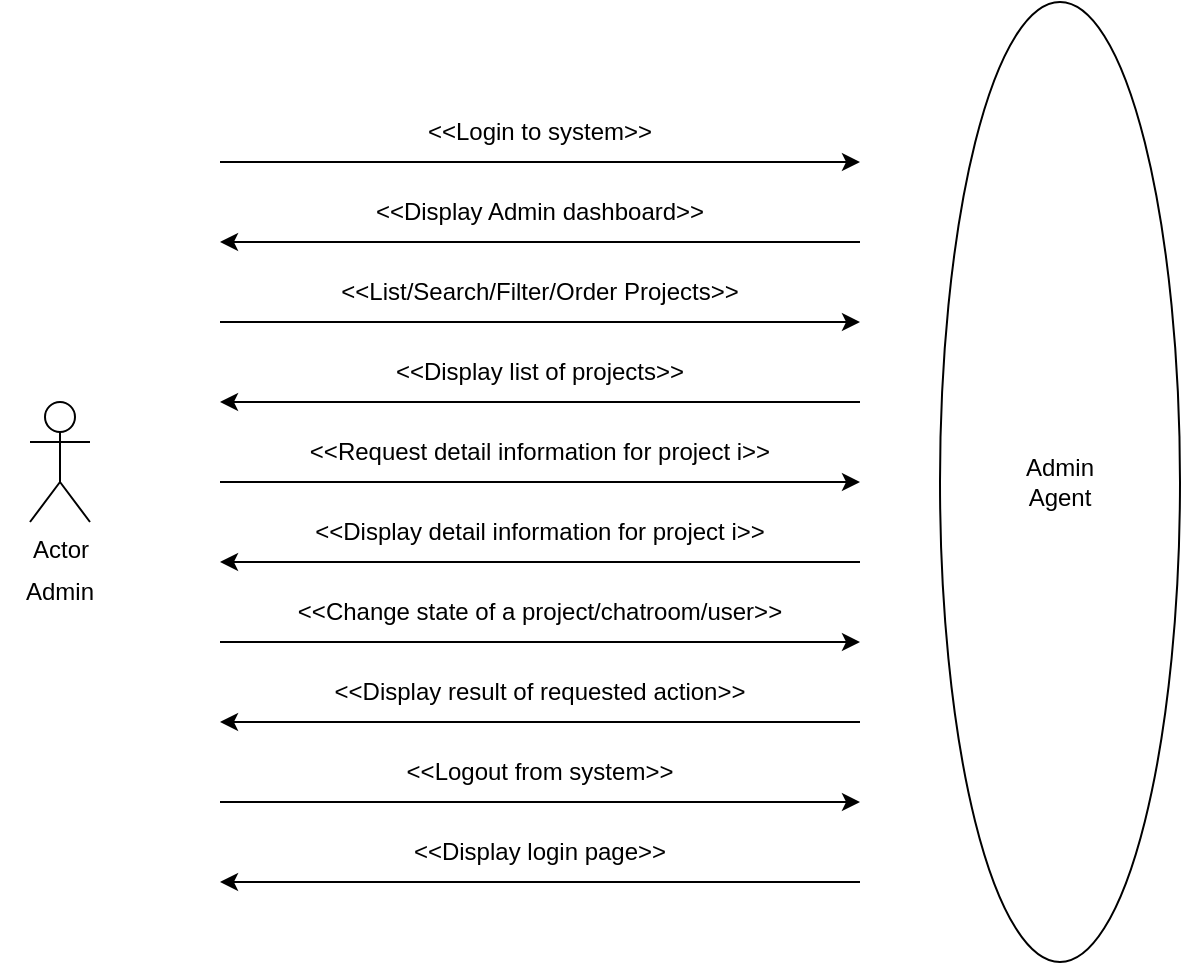 <mxfile version="20.3.0" type="device"><diagram id="d9zIWpUxc9i_ES4YGlRj" name="Page-1"><mxGraphModel dx="1038" dy="649" grid="1" gridSize="10" guides="1" tooltips="1" connect="1" arrows="1" fold="1" page="1" pageScale="1" pageWidth="827" pageHeight="1169" math="0" shadow="0"><root><mxCell id="0"/><mxCell id="1" parent="0"/><mxCell id="m6YlHAo7tz0THWM_aI---8" value="" style="group" parent="1" vertex="1" connectable="0"><mxGeometry x="240" y="130" width="320" height="70" as="geometry"/></mxCell><mxCell id="m6YlHAo7tz0THWM_aI---4" value="" style="endArrow=classic;html=1;rounded=0;" parent="m6YlHAo7tz0THWM_aI---8" edge="1"><mxGeometry width="50" height="50" relative="1" as="geometry"><mxPoint y="30" as="sourcePoint"/><mxPoint x="320" y="30" as="targetPoint"/></mxGeometry></mxCell><mxCell id="m6YlHAo7tz0THWM_aI---5" value="&amp;lt;&amp;lt;Login to system&amp;gt;&amp;gt;" style="text;html=1;strokeColor=none;fillColor=none;align=center;verticalAlign=middle;whiteSpace=wrap;rounded=0;" parent="m6YlHAo7tz0THWM_aI---8" vertex="1"><mxGeometry x="40" width="240" height="30" as="geometry"/></mxCell><mxCell id="m6YlHAo7tz0THWM_aI---6" value="" style="endArrow=classic;html=1;rounded=0;" parent="m6YlHAo7tz0THWM_aI---8" edge="1"><mxGeometry width="50" height="50" relative="1" as="geometry"><mxPoint x="320" y="70" as="sourcePoint"/><mxPoint y="70" as="targetPoint"/></mxGeometry></mxCell><mxCell id="m6YlHAo7tz0THWM_aI---7" value="&amp;lt;&amp;lt;Display Admin dashboard&amp;gt;&amp;gt;" style="text;html=1;strokeColor=none;fillColor=none;align=center;verticalAlign=middle;whiteSpace=wrap;rounded=0;" parent="m6YlHAo7tz0THWM_aI---8" vertex="1"><mxGeometry x="40" y="40" width="240" height="30" as="geometry"/></mxCell><mxCell id="m6YlHAo7tz0THWM_aI---9" value="" style="group" parent="1" vertex="1" connectable="0"><mxGeometry x="240" y="210" width="320" height="70" as="geometry"/></mxCell><mxCell id="m6YlHAo7tz0THWM_aI---10" value="" style="endArrow=classic;html=1;rounded=0;" parent="m6YlHAo7tz0THWM_aI---9" edge="1"><mxGeometry width="50" height="50" relative="1" as="geometry"><mxPoint y="30" as="sourcePoint"/><mxPoint x="320" y="30" as="targetPoint"/></mxGeometry></mxCell><mxCell id="m6YlHAo7tz0THWM_aI---11" value="&amp;lt;&amp;lt;List/Search/Filter/Order Projects&amp;gt;&amp;gt;" style="text;html=1;strokeColor=none;fillColor=none;align=center;verticalAlign=middle;whiteSpace=wrap;rounded=0;" parent="m6YlHAo7tz0THWM_aI---9" vertex="1"><mxGeometry x="40" width="240" height="30" as="geometry"/></mxCell><mxCell id="m6YlHAo7tz0THWM_aI---12" value="" style="endArrow=classic;html=1;rounded=0;" parent="m6YlHAo7tz0THWM_aI---9" edge="1"><mxGeometry width="50" height="50" relative="1" as="geometry"><mxPoint x="320" y="70" as="sourcePoint"/><mxPoint y="70" as="targetPoint"/></mxGeometry></mxCell><mxCell id="m6YlHAo7tz0THWM_aI---13" value="&amp;lt;&amp;lt;Display list of projects&amp;gt;&amp;gt;" style="text;html=1;strokeColor=none;fillColor=none;align=center;verticalAlign=middle;whiteSpace=wrap;rounded=0;" parent="m6YlHAo7tz0THWM_aI---9" vertex="1"><mxGeometry x="40" y="40" width="240" height="30" as="geometry"/></mxCell><mxCell id="m6YlHAo7tz0THWM_aI---14" value="" style="group" parent="1" vertex="1" connectable="0"><mxGeometry x="240" y="290" width="320" height="70" as="geometry"/></mxCell><mxCell id="m6YlHAo7tz0THWM_aI---15" value="" style="endArrow=classic;html=1;rounded=0;" parent="m6YlHAo7tz0THWM_aI---14" edge="1"><mxGeometry width="50" height="50" relative="1" as="geometry"><mxPoint y="30" as="sourcePoint"/><mxPoint x="320" y="30" as="targetPoint"/></mxGeometry></mxCell><mxCell id="m6YlHAo7tz0THWM_aI---16" value="&amp;lt;&amp;lt;Request detail information for project i&amp;gt;&amp;gt;" style="text;html=1;strokeColor=none;fillColor=none;align=center;verticalAlign=middle;whiteSpace=wrap;rounded=0;" parent="m6YlHAo7tz0THWM_aI---14" vertex="1"><mxGeometry x="40" width="240" height="30" as="geometry"/></mxCell><mxCell id="m6YlHAo7tz0THWM_aI---17" value="" style="endArrow=classic;html=1;rounded=0;" parent="m6YlHAo7tz0THWM_aI---14" edge="1"><mxGeometry width="50" height="50" relative="1" as="geometry"><mxPoint x="320" y="70" as="sourcePoint"/><mxPoint y="70" as="targetPoint"/></mxGeometry></mxCell><mxCell id="m6YlHAo7tz0THWM_aI---18" value="&amp;lt;&amp;lt;Display detail information for project i&amp;gt;&amp;gt;" style="text;html=1;strokeColor=none;fillColor=none;align=center;verticalAlign=middle;whiteSpace=wrap;rounded=0;" parent="m6YlHAo7tz0THWM_aI---14" vertex="1"><mxGeometry x="40" y="40" width="240" height="30" as="geometry"/></mxCell><mxCell id="m6YlHAo7tz0THWM_aI---19" value="" style="group" parent="1" vertex="1" connectable="0"><mxGeometry x="240" y="370" width="320" height="70" as="geometry"/></mxCell><mxCell id="m6YlHAo7tz0THWM_aI---20" value="" style="endArrow=classic;html=1;rounded=0;" parent="m6YlHAo7tz0THWM_aI---19" edge="1"><mxGeometry width="50" height="50" relative="1" as="geometry"><mxPoint y="30" as="sourcePoint"/><mxPoint x="320" y="30" as="targetPoint"/></mxGeometry></mxCell><mxCell id="m6YlHAo7tz0THWM_aI---21" value="&amp;lt;&amp;lt;Change state of a project/chatroom/user&amp;gt;&amp;gt;" style="text;html=1;strokeColor=none;fillColor=none;align=center;verticalAlign=middle;whiteSpace=wrap;rounded=0;" parent="m6YlHAo7tz0THWM_aI---19" vertex="1"><mxGeometry x="30" width="260" height="30" as="geometry"/></mxCell><mxCell id="m6YlHAo7tz0THWM_aI---22" value="" style="endArrow=classic;html=1;rounded=0;" parent="m6YlHAo7tz0THWM_aI---19" edge="1"><mxGeometry width="50" height="50" relative="1" as="geometry"><mxPoint x="320" y="70" as="sourcePoint"/><mxPoint y="70" as="targetPoint"/></mxGeometry></mxCell><mxCell id="m6YlHAo7tz0THWM_aI---23" value="&amp;lt;&amp;lt;Display result of requested action&amp;gt;&amp;gt;" style="text;html=1;strokeColor=none;fillColor=none;align=center;verticalAlign=middle;whiteSpace=wrap;rounded=0;" parent="m6YlHAo7tz0THWM_aI---19" vertex="1"><mxGeometry x="40" y="40" width="240" height="30" as="geometry"/></mxCell><mxCell id="m6YlHAo7tz0THWM_aI---24" value="" style="group" parent="1" vertex="1" connectable="0"><mxGeometry x="240" y="450" width="320" height="70" as="geometry"/></mxCell><mxCell id="m6YlHAo7tz0THWM_aI---25" value="" style="endArrow=classic;html=1;rounded=0;" parent="m6YlHAo7tz0THWM_aI---24" edge="1"><mxGeometry width="50" height="50" relative="1" as="geometry"><mxPoint y="30" as="sourcePoint"/><mxPoint x="320" y="30" as="targetPoint"/></mxGeometry></mxCell><mxCell id="m6YlHAo7tz0THWM_aI---26" value="&amp;lt;&amp;lt;Logout from system&amp;gt;&amp;gt;" style="text;html=1;strokeColor=none;fillColor=none;align=center;verticalAlign=middle;whiteSpace=wrap;rounded=0;" parent="m6YlHAo7tz0THWM_aI---24" vertex="1"><mxGeometry x="40" width="240" height="30" as="geometry"/></mxCell><mxCell id="m6YlHAo7tz0THWM_aI---27" value="" style="endArrow=classic;html=1;rounded=0;" parent="m6YlHAo7tz0THWM_aI---24" edge="1"><mxGeometry width="50" height="50" relative="1" as="geometry"><mxPoint x="320" y="70" as="sourcePoint"/><mxPoint y="70" as="targetPoint"/></mxGeometry></mxCell><mxCell id="m6YlHAo7tz0THWM_aI---28" value="&amp;lt;&amp;lt;Display login page&amp;gt;&amp;gt;" style="text;html=1;strokeColor=none;fillColor=none;align=center;verticalAlign=middle;whiteSpace=wrap;rounded=0;" parent="m6YlHAo7tz0THWM_aI---24" vertex="1"><mxGeometry x="40" y="40" width="240" height="30" as="geometry"/></mxCell><mxCell id="m6YlHAo7tz0THWM_aI---29" value="" style="group" parent="1" vertex="1" connectable="0"><mxGeometry x="130" y="280" width="60" height="110" as="geometry"/></mxCell><mxCell id="m6YlHAo7tz0THWM_aI---1" value="Actor" style="shape=umlActor;verticalLabelPosition=bottom;verticalAlign=top;html=1;outlineConnect=0;" parent="m6YlHAo7tz0THWM_aI---29" vertex="1"><mxGeometry x="15" width="30" height="60" as="geometry"/></mxCell><mxCell id="m6YlHAo7tz0THWM_aI---2" value="Admin" style="text;html=1;strokeColor=none;fillColor=none;align=center;verticalAlign=middle;whiteSpace=wrap;rounded=0;" parent="m6YlHAo7tz0THWM_aI---29" vertex="1"><mxGeometry y="80" width="60" height="30" as="geometry"/></mxCell><mxCell id="jxy7Pg6KX9JmV-EFLZTy-1" value="Admin&lt;br&gt;Agent" style="ellipse;whiteSpace=wrap;html=1;" vertex="1" parent="1"><mxGeometry x="600" y="80" width="120" height="480" as="geometry"/></mxCell></root></mxGraphModel></diagram></mxfile>